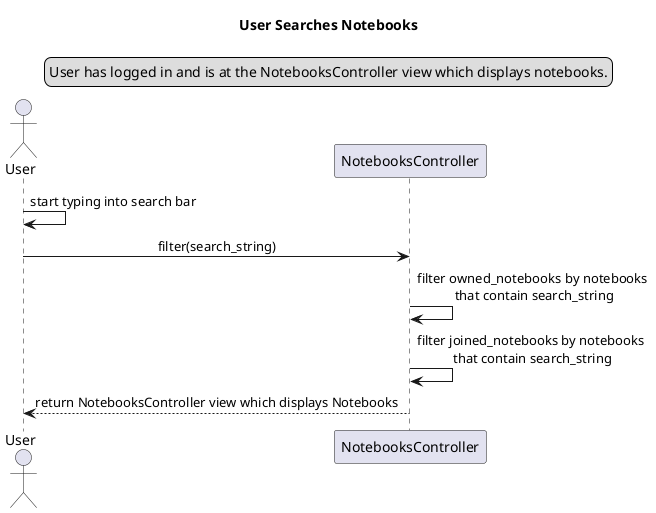 @startuml User Searches Notebooks
title User Searches Notebooks
skinparam sequenceMessageAlign center
legend top
User has logged in and is at the NotebooksController view which displays notebooks.
endlegend

actor User as user
participant NotebooksController as nc

user -> user : start typing into search bar
user -> nc : filter(search_string)
nc -> nc : filter owned_notebooks by notebooks \nthat contain search_string
nc -> nc : filter joined_notebooks by notebooks \nthat contain search_string
nc --> user : return NotebooksController view which displays Notebooks

@enduml